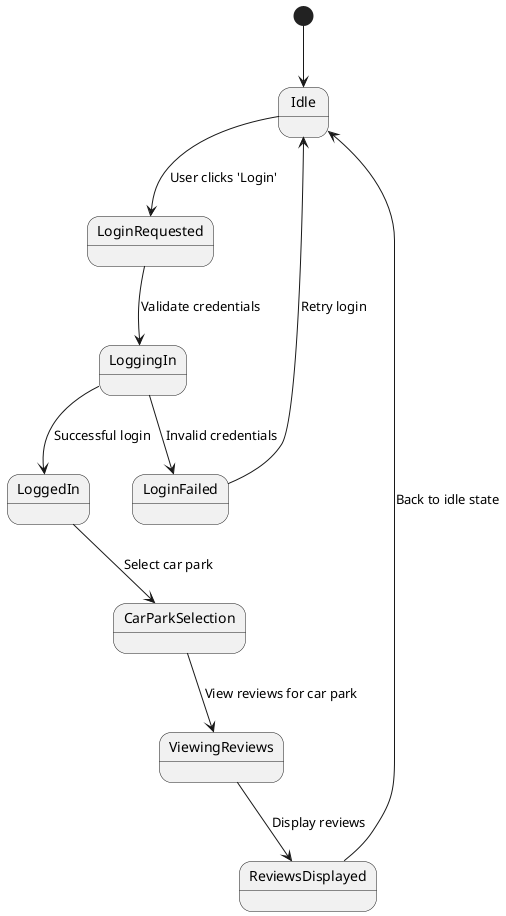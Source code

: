 @startuml

[*] --> Idle

Idle --> LoginRequested : User clicks 'Login'
LoginRequested --> LoggingIn : Validate credentials
LoggingIn --> LoginFailed : Invalid credentials
LoggingIn --> LoggedIn : Successful login
LoginFailed --> Idle : Retry login
LoggedIn --> CarParkSelection : Select car park
CarParkSelection --> ViewingReviews : View reviews for car park
ViewingReviews --> ReviewsDisplayed : Display reviews
ReviewsDisplayed --> Idle : Back to idle state

@enduml